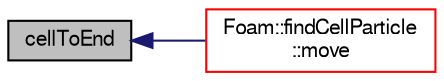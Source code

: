 digraph "cellToEnd"
{
  bgcolor="transparent";
  edge [fontname="FreeSans",fontsize="10",labelfontname="FreeSans",labelfontsize="10"];
  node [fontname="FreeSans",fontsize="10",shape=record];
  rankdir="LR";
  Node12 [label="cellToEnd",height=0.2,width=0.4,color="black", fillcolor="grey75", style="filled", fontcolor="black"];
  Node12 -> Node13 [dir="back",color="midnightblue",fontsize="10",style="solid",fontname="FreeSans"];
  Node13 [label="Foam::findCellParticle\l::move",height=0.2,width=0.4,color="red",URL="$a28738.html#aa3b793966d64802fdf262dd4d14d21ed",tooltip="Track all particles to their end point. "];
}
